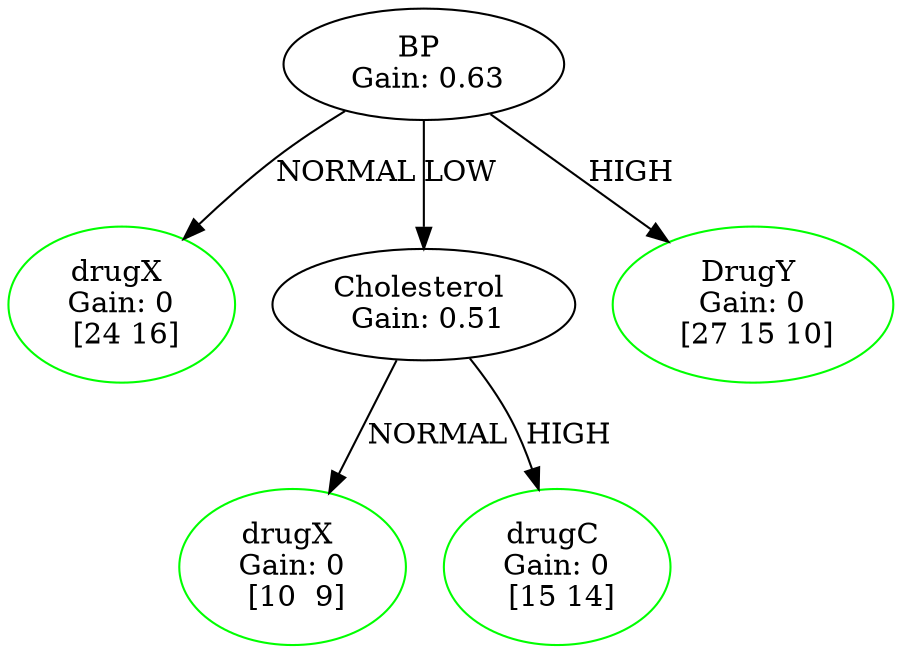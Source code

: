 digraph {
	0 [label="BP 
 Gain: 0.63"]
	15 [label="drugX 
 Gain: 0 
 [24 16]" color=green]
	0 -> 15 [label=NORMAL splines=line]
	16 [label="Cholesterol 
 Gain: 0.51"]
	0 -> 16 [label=LOW splines=line]
	17 [label="drugX 
 Gain: 0 
 [10  9]" color=green]
	16 -> 17 [label=NORMAL splines=line]
	18 [label="drugC 
 Gain: 0 
 [15 14]" color=green]
	16 -> 18 [label=HIGH splines=line]
	19 [label="DrugY 
 Gain: 0 
 [27 15 10]" color=green]
	0 -> 19 [label=HIGH splines=line]
}
